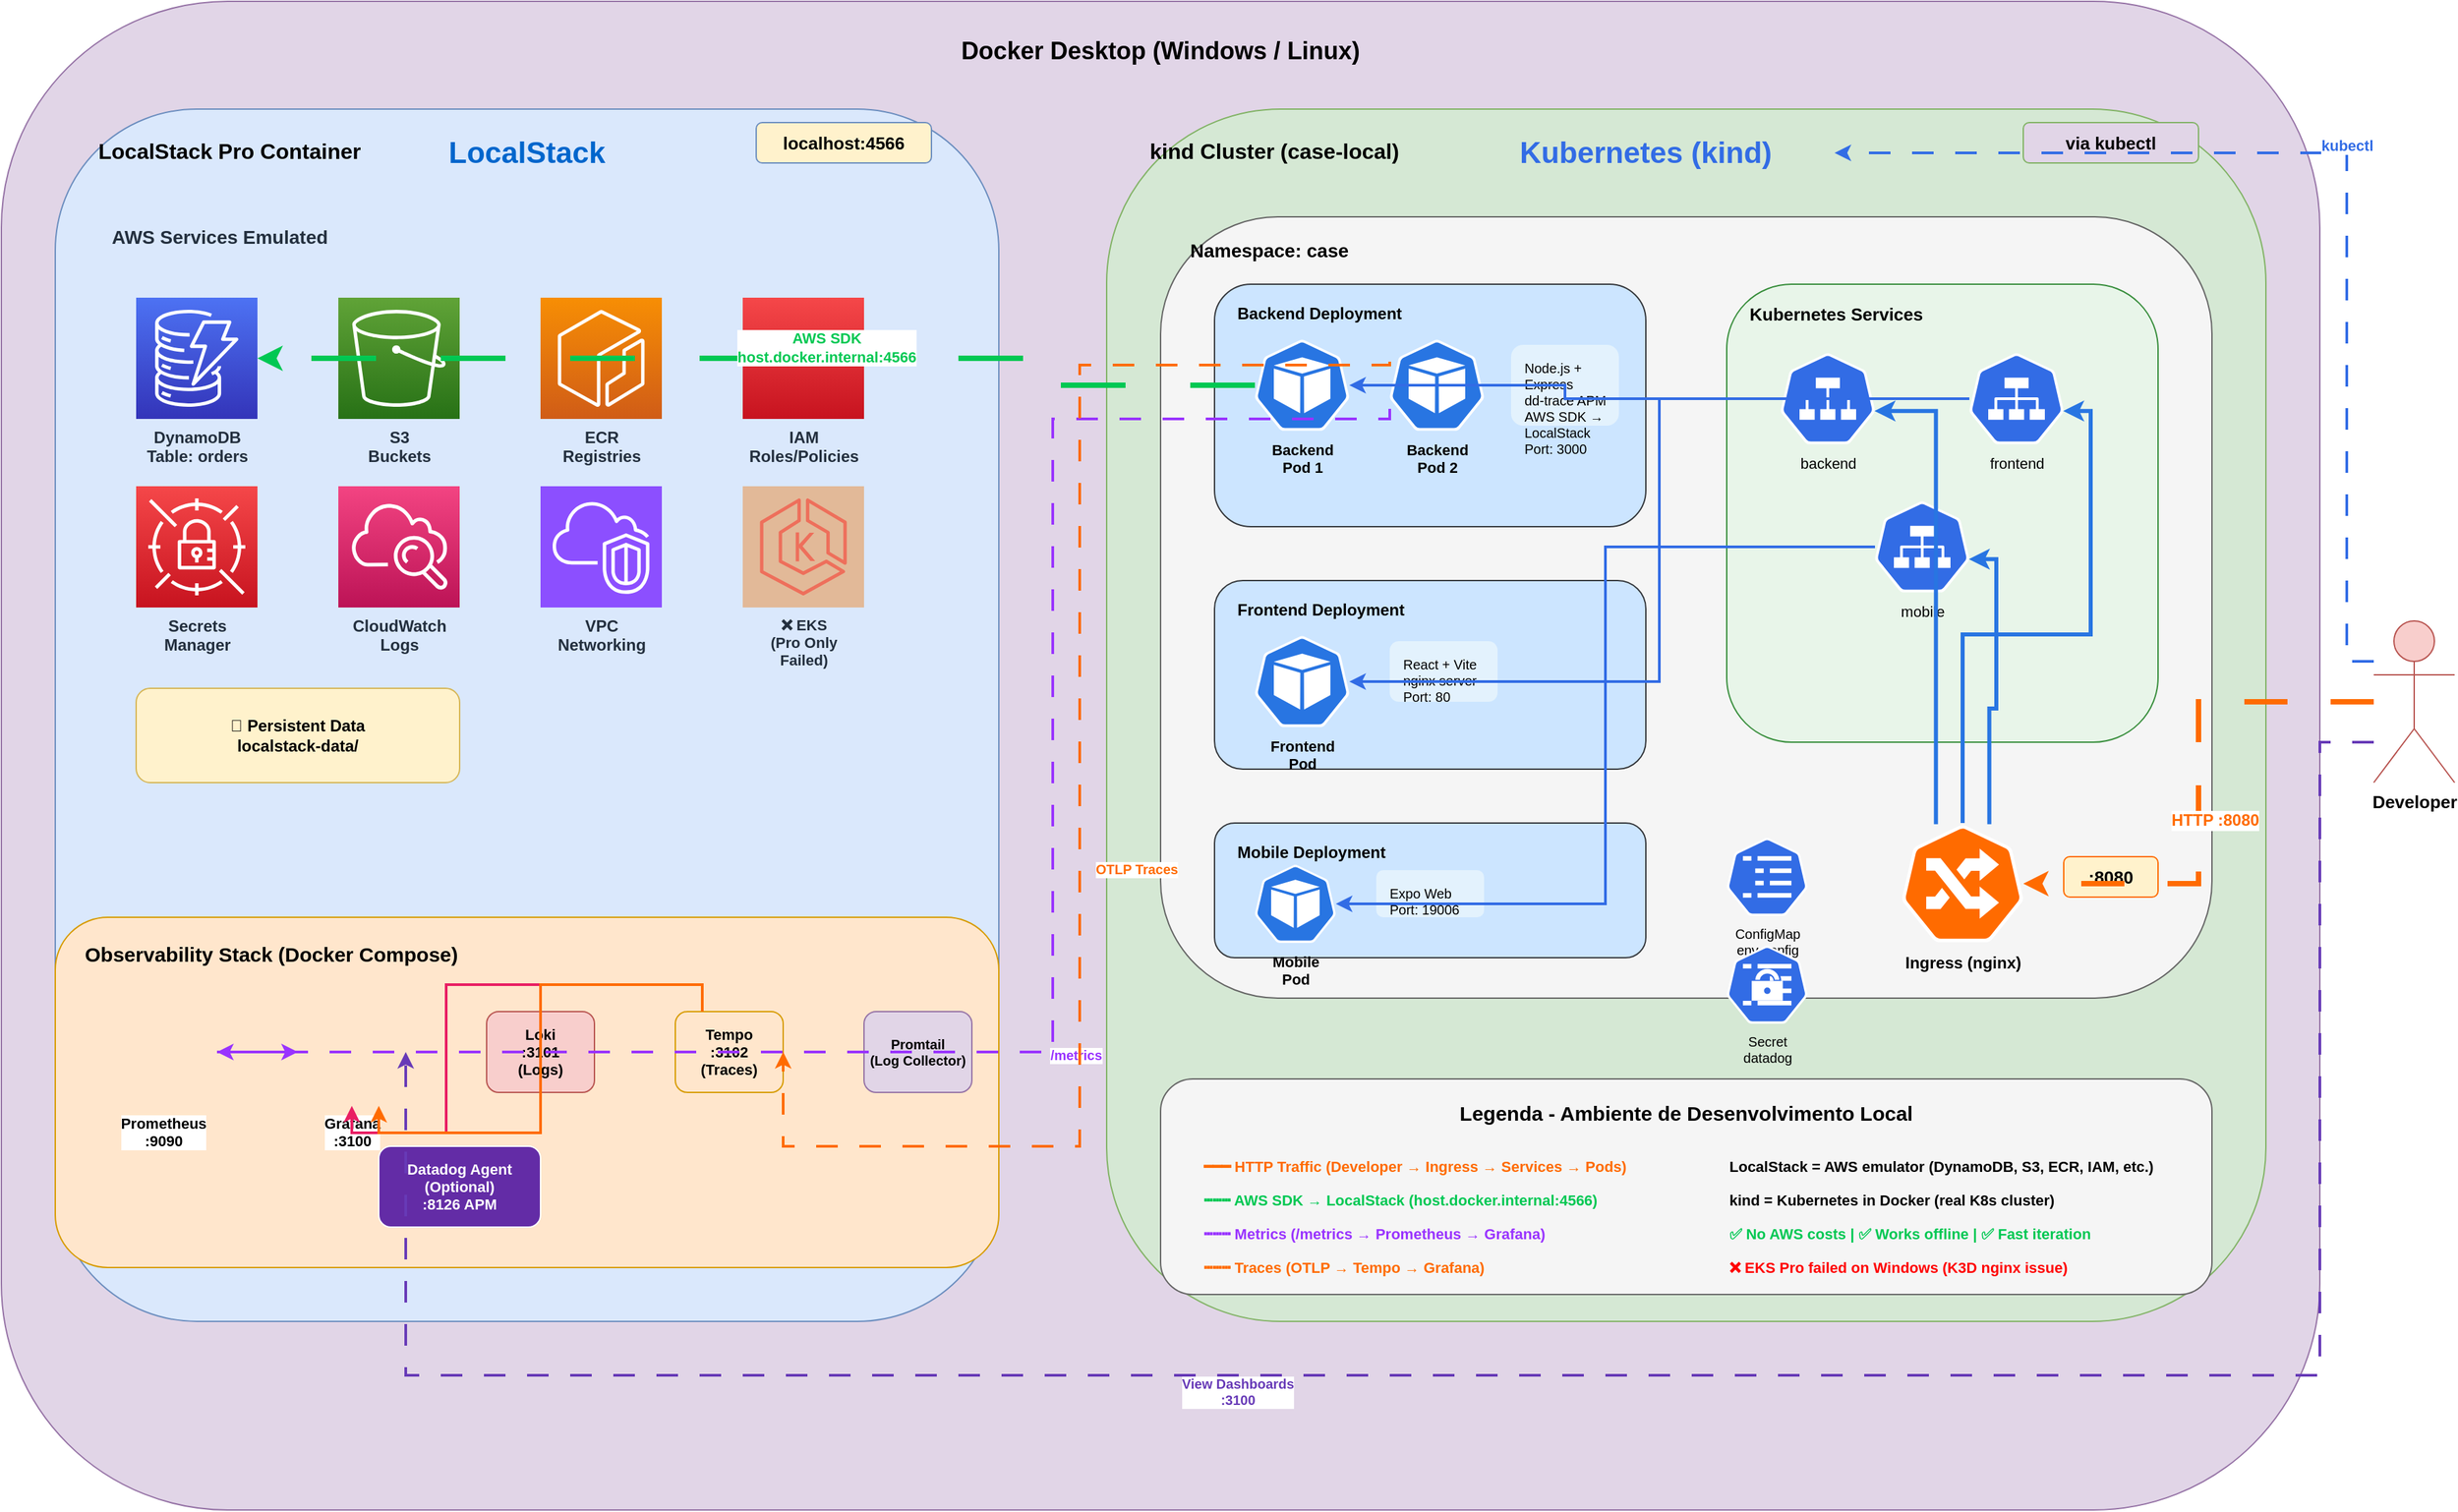 <mxfile>
    <diagram id="local-dev" name="Ambiente Local - LocalStack + kind">
        <mxGraphModel dx="2200" dy="1400" grid="1" gridSize="10" guides="1" tooltips="1" connect="1" arrows="1" fold="1" page="1" pageScale="1" pageWidth="1800" pageHeight="1200" math="0" shadow="0">
            <root>
                <mxCell id="0"/>
                <mxCell id="1" parent="0"/>
                
                <!-- Docker Desktop Container -->
                <mxCell id="docker-host" value="Docker Desktop (Windows / Linux)" style="rounded=1;whiteSpace=wrap;html=1;fillColor=#e1d5e7;strokeColor=#9673a6;fontSize=18;fontStyle=1;verticalAlign=top;align=center;spacingTop=20;" vertex="1" parent="1">
                    <mxGeometry x="40" y="40" width="1720" height="1120" as="geometry"/>
                </mxCell>
                
                <!-- LocalStack Container -->
                <mxCell id="localstack-container" value="LocalStack Pro Container" style="rounded=1;whiteSpace=wrap;html=1;fillColor=#dae8fc;strokeColor=#6c8ebf;fontSize=16;fontStyle=1;verticalAlign=top;align=left;spacingLeft=30;spacingTop=15;" vertex="1" parent="1">
                    <mxGeometry x="80" y="120" width="700" height="900" as="geometry"/>
                </mxCell>
                
                <mxCell id="ls-logo" value="LocalStack" style="text;html=1;strokeColor=none;fillColor=none;align=center;verticalAlign=middle;whiteSpace=wrap;rounded=0;fontSize=22;fontStyle=1;fontColor=#0066CC;" vertex="1" parent="1">
                    <mxGeometry x="320" y="135" width="220" height="35" as="geometry"/>
                </mxCell>
                
                <mxCell id="ls-port" value="localhost:4566" style="text;html=1;strokeColor=#6c8ebf;fillColor=#fff2cc;align=center;verticalAlign=middle;whiteSpace=wrap;rounded=1;fontSize=13;fontStyle=1;" vertex="1" parent="1">
                    <mxGeometry x="600" y="130" width="130" height="30" as="geometry"/>
                </mxCell>
                
                <!-- AWS Services in LocalStack -->
                <mxCell id="aws-services-title" value="AWS Services Emulated" style="text;html=1;strokeColor=none;fillColor=none;align=left;verticalAlign=middle;whiteSpace=wrap;rounded=0;fontSize=14;fontStyle=1;fontColor=#232F3E;" vertex="1" parent="1">
                    <mxGeometry x="120" y="200" width="260" height="30" as="geometry"/>
                </mxCell>
                
                <!-- DynamoDB Local -->
                <mxCell id="ddb-local" value="DynamoDB&#10;Table: orders" style="sketch=0;points=[[0,0,0],[0.25,0,0],[0.5,0,0],[0.75,0,0],[1,0,0],[0,1,0],[0.25,1,0],[0.5,1,0],[0.75,1,0],[1,1,0],[0,0.25,0],[0,0.5,0],[0,0.75,0],[1,0.25,0],[1,0.5,0],[1,0.75,0]];outlineConnect=0;fontColor=#232F3E;gradientColor=#4D72F3;gradientDirection=north;fillColor=#3334B9;strokeColor=#ffffff;dashed=0;verticalLabelPosition=bottom;verticalAlign=top;align=center;html=1;fontSize=12;fontStyle=1;aspect=fixed;shape=mxgraph.aws4.resourceIcon;resIcon=mxgraph.aws4.dynamodb;" vertex="1" parent="1">
                    <mxGeometry x="140" y="260" width="90" height="90" as="geometry"/>
                </mxCell>
                
                <!-- S3 Local -->
                <mxCell id="s3-local" value="S3&#10;Buckets" style="sketch=0;points=[[0,0,0],[0.25,0,0],[0.5,0,0],[0.75,0,0],[1,0,0],[0,1,0],[0.25,1,0],[0.5,1,0],[0.75,1,0],[1,1,0],[0,0.25,0],[0,0.5,0],[0,0.75,0],[1,0.25,0],[1,0.5,0],[1,0.75,0]];outlineConnect=0;fontColor=#232F3E;gradientColor=#60A337;gradientDirection=north;fillColor=#277116;strokeColor=#ffffff;dashed=0;verticalLabelPosition=bottom;verticalAlign=top;align=center;html=1;fontSize=12;fontStyle=1;aspect=fixed;shape=mxgraph.aws4.resourceIcon;resIcon=mxgraph.aws4.s3;" vertex="1" parent="1">
                    <mxGeometry x="290" y="260" width="90" height="90" as="geometry"/>
                </mxCell>
                
                <!-- ECR Local -->
                <mxCell id="ecr-local" value="ECR&#10;Registries" style="sketch=0;points=[[0,0,0],[0.25,0,0],[0.5,0,0],[0.75,0,0],[1,0,0],[0,1,0],[0.25,1,0],[0.5,1,0],[0.75,1,0],[1,1,0],[0,0.25,0],[0,0.5,0],[0,0.75,0],[1,0.25,0],[1,0.5,0],[1,0.75,0]];outlineConnect=0;fontColor=#232F3E;gradientColor=#F78E04;gradientDirection=north;fillColor=#D05C17;strokeColor=#ffffff;dashed=0;verticalLabelPosition=bottom;verticalAlign=top;align=center;html=1;fontSize=12;fontStyle=1;aspect=fixed;shape=mxgraph.aws4.resourceIcon;resIcon=mxgraph.aws4.ecr;" vertex="1" parent="1">
                    <mxGeometry x="440" y="260" width="90" height="90" as="geometry"/>
                </mxCell>
                
                <!-- IAM Local -->
                <mxCell id="iam-local" value="IAM&#10;Roles/Policies" style="sketch=0;points=[[0,0,0],[0.25,0,0],[0.5,0,0],[0.75,0,0],[1,0,0],[0,1,0],[0.25,1,0],[0.5,1,0],[0.75,1,0],[1,1,0],[0,0.25,0],[0,0.5,0],[0,0.75,0],[1,0.25,0],[1,0.5,0],[1,0.75,0]];outlineConnect=0;fontColor=#232F3E;gradientColor=#F54749;gradientDirection=north;fillColor=#C7131F;strokeColor=#ffffff;dashed=0;verticalLabelPosition=bottom;verticalAlign=top;align=center;html=1;fontSize=12;fontStyle=1;aspect=fixed;shape=mxgraph.aws4.resourceIcon;resIcon=mxgraph.aws4.iam;" vertex="1" parent="1">
                    <mxGeometry x="590" y="260" width="90" height="90" as="geometry"/>
                </mxCell>
                
                <!-- Secrets Manager Local -->
                <mxCell id="secrets-local" value="Secrets&#10;Manager" style="sketch=0;points=[[0,0,0],[0.25,0,0],[0.5,0,0],[0.75,0,0],[1,0,0],[0,1,0],[0.25,1,0],[0.5,1,0],[0.75,1,0],[1,1,0],[0,0.25,0],[0,0.5,0],[0,0.75,0],[1,0.25,0],[1,0.5,0],[1,0.75,0]];outlineConnect=0;fontColor=#232F3E;gradientColor=#F54749;gradientDirection=north;fillColor=#C7131F;strokeColor=#ffffff;dashed=0;verticalLabelPosition=bottom;verticalAlign=top;align=center;html=1;fontSize=12;fontStyle=1;aspect=fixed;shape=mxgraph.aws4.resourceIcon;resIcon=mxgraph.aws4.secrets_manager;" vertex="1" parent="1">
                    <mxGeometry x="140" y="400" width="90" height="90" as="geometry"/>
                </mxCell>
                
                <!-- CloudWatch Local -->
                <mxCell id="cloudwatch-local" value="CloudWatch&#10;Logs" style="sketch=0;points=[[0,0,0],[0.25,0,0],[0.5,0,0],[0.75,0,0],[1,0,0],[0,1,0],[0.25,1,0],[0.5,1,0],[0.75,1,0],[1,1,0],[0,0.25,0],[0,0.5,0],[0,0.75,0],[1,0.25,0],[1,0.5,0],[1,0.75,0]];outlineConnect=0;fontColor=#232F3E;gradientColor=#F34482;gradientDirection=north;fillColor=#BC1356;strokeColor=#ffffff;dashed=0;verticalLabelPosition=bottom;verticalAlign=top;align=center;html=1;fontSize=12;fontStyle=1;aspect=fixed;shape=mxgraph.aws4.resourceIcon;resIcon=mxgraph.aws4.cloudwatch;" vertex="1" parent="1">
                    <mxGeometry x="290" y="400" width="90" height="90" as="geometry"/>
                </mxCell>
                
                <!-- VPC Local -->
                <mxCell id="vpc-local" value="VPC&#10;Networking" style="sketch=0;points=[[0,0,0],[0.25,0,0],[0.5,0,0],[0.75,0,0],[1,0,0],[0,1,0],[0.25,1,0],[0.5,1,0],[0.75,1,0],[1,1,0],[0,0.25,0],[0,0.5,0],[0,0.75,0],[1,0.25,0],[1,0.5,0],[1,0.75,0]];outlineConnect=0;fontColor=#232F3E;gradientColor=none;fillColor=#8C4FFF;strokeColor=#ffffff;dashed=0;verticalLabelPosition=bottom;verticalAlign=top;align=center;html=1;fontSize=12;fontStyle=1;aspect=fixed;shape=mxgraph.aws4.resourceIcon;resIcon=mxgraph.aws4.vpc;" vertex="1" parent="1">
                    <mxGeometry x="440" y="400" width="90" height="90" as="geometry"/>
                </mxCell>
                
                <!-- EKS Not Available -->
                <mxCell id="eks-unavailable" value="❌ EKS&#10;(Pro Only&#10;Failed)" style="sketch=0;points=[[0,0,0],[0.25,0,0],[0.5,0,0],[0.75,0,0],[1,0,0],[0,1,0],[0.25,1,0],[0.5,1,0],[0.75,1,0],[1,1,0],[0,0.25,0],[0,0.5,0],[0,0.75,0],[1,0.25,0],[1,0.5,0],[1,0.75,0]];outlineConnect=0;fontColor=#232F3E;gradientColor=none;fillColor=#ED7100;strokeColor=#ff0000;dashed=1;verticalLabelPosition=bottom;verticalAlign=top;align=center;html=1;fontSize=11;fontStyle=1;aspect=fixed;shape=mxgraph.aws4.resourceIcon;resIcon=mxgraph.aws4.eks;opacity=40;" vertex="1" parent="1">
                    <mxGeometry x="590" y="400" width="90" height="90" as="geometry"/>
                </mxCell>
                
                <!-- Persistent Data -->
                <mxCell id="persistent-data" value="📁 Persistent Data&#10;localstack-data/" style="rounded=1;whiteSpace=wrap;html=1;fillColor=#fff2cc;strokeColor=#d6b656;fontSize=12;fontStyle=1;align=center;" vertex="1" parent="1">
                    <mxGeometry x="140" y="550" width="240" height="70" as="geometry"/>
                </mxCell>
                
                <!-- kind Cluster -->
                <mxCell id="kind-container" value="kind Cluster (case-local)" style="rounded=1;whiteSpace=wrap;html=1;fillColor=#d5e8d4;strokeColor=#82b366;fontSize=16;fontStyle=1;verticalAlign=top;align=left;spacingLeft=30;spacingTop=15;" vertex="1" parent="1">
                    <mxGeometry x="860" y="120" width="860" height="900" as="geometry"/>
                </mxCell>
                
                <mxCell id="kind-logo" value="Kubernetes (kind)" style="text;html=1;strokeColor=none;fillColor=none;align=center;verticalAlign=middle;whiteSpace=wrap;rounded=0;fontSize=22;fontStyle=1;fontColor=#326CE5;" vertex="1" parent="1">
                    <mxGeometry x="1120" y="135" width="280" height="35" as="geometry"/>
                </mxCell>
                
                <mxCell id="kind-access" value="via kubectl" style="text;html=1;strokeColor=#82b366;fillColor=#e1d5e7;align=center;verticalAlign=middle;whiteSpace=wrap;rounded=1;fontSize=13;fontStyle=1;" vertex="1" parent="1">
                    <mxGeometry x="1540" y="130" width="130" height="30" as="geometry"/>
                </mxCell>
                
                <!-- Namespace case -->
                <mxCell id="ns-case" value="Namespace: case" style="rounded=1;whiteSpace=wrap;html=1;fillColor=#f5f5f5;strokeColor=#666666;fontSize=14;fontStyle=1;verticalAlign=top;align=left;spacingLeft=20;spacingTop=10;" vertex="1" parent="1">
                    <mxGeometry x="900" y="200" width="780" height="580" as="geometry"/>
                </mxCell>
                
                <!-- Backend Deployment -->
                <mxCell id="backend-deployment" value="Backend Deployment" style="rounded=1;whiteSpace=wrap;html=1;fillColor=#CCE5FF;strokeColor=#36393d;fontSize=12;fontStyle=1;verticalAlign=top;align=left;spacingLeft=15;spacingTop=8;" vertex="1" parent="1">
                    <mxGeometry x="940" y="250" width="320" height="180" as="geometry"/>
                </mxCell>
                
                <!-- Backend Pods -->
                <mxCell id="be-pod-1" value="Backend&#10;Pod 1" style="sketch=0;html=1;dashed=0;whitespace=wrap;fillColor=#2875E2;strokeColor=#ffffff;points=[[0.005,0.63,0],[0.1,0.2,0],[0.9,0.2,0],[0.5,0,0],[0.995,0.63,0],[0.72,0.99,0],[0.5,1,0],[0.28,0.99,0]];verticalLabelPosition=bottom;align=center;verticalAlign=top;shape=mxgraph.kubernetes.icon;prIcon=pod;fontSize=11;fontStyle=1;" vertex="1" parent="backend-deployment">
                    <mxGeometry x="30" y="40" width="70" height="70" as="geometry"/>
                </mxCell>
                
                <mxCell id="be-pod-2" value="Backend&#10;Pod 2" style="sketch=0;html=1;dashed=0;whitespace=wrap;fillColor=#2875E2;strokeColor=#ffffff;points=[[0.005,0.63,0],[0.1,0.2,0],[0.9,0.2,0],[0.5,0,0],[0.995,0.63,0],[0.72,0.99,0],[0.5,1,0],[0.28,0.99,0]];verticalLabelPosition=bottom;align=center;verticalAlign=top;shape=mxgraph.kubernetes.icon;prIcon=pod;fontSize=11;fontStyle=1;" vertex="1" parent="backend-deployment">
                    <mxGeometry x="130" y="40" width="70" height="70" as="geometry"/>
                </mxCell>
                
                <mxCell id="be-details" value="Node.js + Express&#10;dd-trace APM&#10;AWS SDK → LocalStack&#10;Port: 3000" style="text;html=1;strokeColor=none;fillColor=#E3F2FD;align=left;verticalAlign=top;whiteSpace=wrap;rounded=1;fontSize=10;spacingLeft=8;spacingTop=5;" vertex="1" parent="backend-deployment">
                    <mxGeometry x="220" y="45" width="80" height="60" as="geometry"/>
                </mxCell>
                
                <!-- Frontend Deployment -->
                <mxCell id="frontend-deployment" value="Frontend Deployment" style="rounded=1;whiteSpace=wrap;html=1;fillColor=#CCE5FF;strokeColor=#36393d;fontSize=12;fontStyle=1;verticalAlign=top;align=left;spacingLeft=15;spacingTop=8;" vertex="1" parent="1">
                    <mxGeometry x="940" y="470" width="320" height="140" as="geometry"/>
                </mxCell>
                
                <!-- Frontend Pods -->
                <mxCell id="fe-pod-1" value="Frontend&#10;Pod" style="sketch=0;html=1;dashed=0;whitespace=wrap;fillColor=#2875E2;strokeColor=#ffffff;points=[[0.005,0.63,0],[0.1,0.2,0],[0.9,0.2,0],[0.5,0,0],[0.995,0.63,0],[0.72,0.99,0],[0.5,1,0],[0.28,0.99,0]];verticalLabelPosition=bottom;align=center;verticalAlign=top;shape=mxgraph.kubernetes.icon;prIcon=pod;fontSize=11;fontStyle=1;" vertex="1" parent="frontend-deployment">
                    <mxGeometry x="30" y="40" width="70" height="70" as="geometry"/>
                </mxCell>
                
                <mxCell id="fe-details" value="React + Vite&#10;nginx server&#10;Port: 80" style="text;html=1;strokeColor=none;fillColor=#E3F2FD;align=left;verticalAlign=top;whiteSpace=wrap;rounded=1;fontSize=10;spacingLeft=8;spacingTop=5;" vertex="1" parent="frontend-deployment">
                    <mxGeometry x="130" y="45" width="80" height="45" as="geometry"/>
                </mxCell>
                
                <!-- Mobile Deployment -->
                <mxCell id="mobile-deployment" value="Mobile Deployment" style="rounded=1;whiteSpace=wrap;html=1;fillColor=#CCE5FF;strokeColor=#36393d;fontSize=12;fontStyle=1;verticalAlign=top;align=left;spacingLeft=15;spacingTop=8;" vertex="1" parent="1">
                    <mxGeometry x="940" y="650" width="320" height="100" as="geometry"/>
                </mxCell>
                
                <!-- Mobile Pod -->
                <mxCell id="mobile-pod" value="Mobile&#10;Pod" style="sketch=0;html=1;dashed=0;whitespace=wrap;fillColor=#2875E2;strokeColor=#ffffff;points=[[0.005,0.63,0],[0.1,0.2,0],[0.9,0.2,0],[0.5,0,0],[0.995,0.63,0],[0.72,0.99,0],[0.5,1,0],[0.28,0.99,0]];verticalLabelPosition=bottom;align=center;verticalAlign=top;shape=mxgraph.kubernetes.icon;prIcon=pod;fontSize=11;fontStyle=1;" vertex="1" parent="mobile-deployment">
                    <mxGeometry x="30" y="30" width="60" height="60" as="geometry"/>
                </mxCell>
                
                <mxCell id="mobile-details" value="Expo Web&#10;Port: 19006" style="text;html=1;strokeColor=none;fillColor=#E3F2FD;align=left;verticalAlign=top;whiteSpace=wrap;rounded=1;fontSize=10;spacingLeft=8;spacingTop=5;" vertex="1" parent="mobile-deployment">
                    <mxGeometry x="120" y="35" width="80" height="35" as="geometry"/>
                </mxCell>
                
                <!-- K8s Services -->
                <mxCell id="k8s-svc-box" value="Kubernetes Services" style="rounded=1;whiteSpace=wrap;html=1;fillColor=#E8F5E9;strokeColor=#388E3C;fontSize=13;fontStyle=1;verticalAlign=top;align=left;spacingLeft=15;spacingTop=8;" vertex="1" parent="1">
                    <mxGeometry x="1320" y="250" width="320" height="340" as="geometry"/>
                </mxCell>
                
                <mxCell id="backend-svc-local" value="backend" style="sketch=0;html=1;dashed=0;whitespace=wrap;fillColor=#326CE5;strokeColor=#ffffff;points=[[0.005,0.63,0],[0.1,0.2,0],[0.9,0.2,0],[0.5,0,0],[0.995,0.63,0],[0.72,0.99,0],[0.5,1,0],[0.28,0.99,0]];verticalLabelPosition=bottom;align=center;verticalAlign=top;shape=mxgraph.kubernetes.icon;prIcon=svc;fontSize=11;" vertex="1" parent="k8s-svc-box">
                    <mxGeometry x="40" y="50" width="70" height="70" as="geometry"/>
                </mxCell>
                
                <mxCell id="frontend-svc-local" value="frontend" style="sketch=0;html=1;dashed=0;whitespace=wrap;fillColor=#326CE5;strokeColor=#ffffff;points=[[0.005,0.63,0],[0.1,0.2,0],[0.9,0.2,0],[0.5,0,0],[0.995,0.63,0],[0.72,0.99,0],[0.5,1,0],[0.28,0.99,0]];verticalLabelPosition=bottom;align=center;verticalAlign=top;shape=mxgraph.kubernetes.icon;prIcon=svc;fontSize=11;" vertex="1" parent="k8s-svc-box">
                    <mxGeometry x="180" y="50" width="70" height="70" as="geometry"/>
                </mxCell>
                
                <mxCell id="mobile-svc-local" value="mobile" style="sketch=0;html=1;dashed=0;whitespace=wrap;fillColor=#326CE5;strokeColor=#ffffff;points=[[0.005,0.63,0],[0.1,0.2,0],[0.9,0.2,0],[0.5,0,0],[0.995,0.63,0],[0.72,0.99,0],[0.5,1,0],[0.28,0.99,0]];verticalLabelPosition=bottom;align=center;verticalAlign=top;shape=mxgraph.kubernetes.icon;prIcon=svc;fontSize=11;" vertex="1" parent="k8s-svc-box">
                    <mxGeometry x="110" y="160" width="70" height="70" as="geometry"/>
                </mxCell>
                
                <!-- Ingress -->
                <mxCell id="ingress-local" value="Ingress (nginx)" style="sketch=0;html=1;dashed=0;whitespace=wrap;fillColor=#FF6B00;strokeColor=#ffffff;points=[[0.005,0.63,0],[0.1,0.2,0],[0.9,0.2,0],[0.5,0,0],[0.995,0.63,0],[0.72,0.99,0],[0.5,1,0],[0.28,0.99,0]];verticalLabelPosition=bottom;align=center;verticalAlign=top;shape=mxgraph.kubernetes.icon;prIcon=ing;fontSize=12;fontStyle=1;" vertex="1" parent="1">
                    <mxGeometry x="1450" y="650" width="90" height="90" as="geometry"/>
                </mxCell>
                
                <mxCell id="ingress-port-local" value=":8080" style="text;html=1;strokeColor=#FF6B00;fillColor=#fff2cc;align=center;verticalAlign=middle;whiteSpace=wrap;rounded=1;fontSize=13;fontStyle=1;" vertex="1" parent="1">
                    <mxGeometry x="1570" y="675" width="70" height="30" as="geometry"/>
                </mxCell>
                
                <!-- ConfigMap & Secret -->
                <mxCell id="configmap-local" value="ConfigMap&#10;env-config" style="sketch=0;html=1;dashed=0;whitespace=wrap;fillColor=#326CE5;strokeColor=#ffffff;points=[[0.005,0.63,0],[0.1,0.2,0],[0.9,0.2,0],[0.5,0,0],[0.995,0.63,0],[0.72,0.99,0],[0.5,1,0],[0.28,0.99,0]];verticalLabelPosition=bottom;align=center;verticalAlign=top;shape=mxgraph.kubernetes.icon;prIcon=cm;fontSize=10;" vertex="1" parent="1">
                    <mxGeometry x="1320" y="660" width="60" height="60" as="geometry"/>
                </mxCell>
                
                <mxCell id="secret-local" value="Secret&#10;datadog" style="sketch=0;html=1;dashed=0;whitespace=wrap;fillColor=#326CE5;strokeColor=#ffffff;points=[[0,0.63,0],[0.1,0.2,0],[0.9,0.2,0],[0.5,0,0],[0.995,0.63,0],[0.72,0.99,0],[0.5,1,0],[0.28,0.99,0]];verticalLabelPosition=bottom;align=center;verticalAlign=top;shape=mxgraph.kubernetes.icon;prIcon=secret;fontSize=10;" vertex="1" parent="1">
                    <mxGeometry x="1320" y="740" width="60" height="60" as="geometry"/>
                </mxCell>
                
                <!-- Observability Stack -->
                <mxCell id="obs-stack" value="Observability Stack (Docker Compose)" style="rounded=1;whiteSpace=wrap;html=1;fillColor=#ffe6cc;strokeColor=#d79b00;fontSize=15;fontStyle=1;verticalAlign=top;align=left;spacingLeft=20;spacingTop=12;" vertex="1" parent="1">
                    <mxGeometry x="80" y="720" width="700" height="260" as="geometry"/>
                </mxCell>
                
                <!-- Prometheus -->
                <mxCell id="prometheus-local" value="Prometheus&#10;:9090" style="shape=image;html=1;verticalAlign=top;verticalLabelPosition=bottom;labelBackgroundColor=#ffffff;imageAspect=0;aspect=fixed;image=https://cdn4.iconfinder.com/data/icons/logos-and-brands/512/255_Prometheus_Logo-128.png;fontSize=11;fontStyle=1;" vertex="1" parent="obs-stack">
                    <mxGeometry x="40" y="60" width="80" height="80" as="geometry"/>
                </mxCell>
                
                <!-- Grafana -->
                <mxCell id="grafana-local" value="Grafana&#10;:3100" style="shape=image;html=1;verticalAlign=top;verticalLabelPosition=bottom;labelBackgroundColor=#ffffff;imageAspect=0;aspect=fixed;image=https://cdn4.iconfinder.com/data/icons/logos-and-brands/512/141_Grafana_logo_logos-128.png;fontSize=11;fontStyle=1;" vertex="1" parent="obs-stack">
                    <mxGeometry x="180" y="60" width="80" height="80" as="geometry"/>
                </mxCell>
                
                <!-- Loki -->
                <mxCell id="loki-local" value="Loki&#10;:3101&#10;(Logs)" style="rounded=1;whiteSpace=wrap;html=1;fillColor=#f8cecc;strokeColor=#b85450;fontSize=11;fontStyle=1;" vertex="1" parent="obs-stack">
                    <mxGeometry x="320" y="70" width="80" height="60" as="geometry"/>
                </mxCell>
                
                <!-- Tempo -->
                <mxCell id="tempo-local" value="Tempo&#10;:3102&#10;(Traces)" style="rounded=1;whiteSpace=wrap;html=1;fillColor=#ffe6cc;strokeColor=#d79b00;fontSize=11;fontStyle=1;" vertex="1" parent="obs-stack">
                    <mxGeometry x="460" y="70" width="80" height="60" as="geometry"/>
                </mxCell>
                
                <!-- Promtail -->
                <mxCell id="promtail-local" value="Promtail&#10;(Log Collector)" style="rounded=1;whiteSpace=wrap;html=1;fillColor=#e1d5e7;strokeColor=#9673a6;fontSize=10;fontStyle=1;" vertex="1" parent="obs-stack">
                    <mxGeometry x="600" y="70" width="80" height="60" as="geometry"/>
                </mxCell>
                
                <!-- Datadog Agent (Optional) -->
                <mxCell id="dd-agent-local" value="Datadog Agent&#10;(Optional)&#10;:8126 APM" style="rounded=1;whiteSpace=wrap;html=1;fillColor=#632CA6;strokeColor=#ffffff;fontColor=#ffffff;fontSize=11;fontStyle=1;" vertex="1" parent="obs-stack">
                    <mxGeometry x="240" y="170" width="120" height="60" as="geometry"/>
                </mxCell>
                
                <!-- Developer -->
                <mxCell id="developer-local" value="Developer" style="shape=umlActor;verticalLabelPosition=bottom;verticalAlign=top;html=1;outlineConnect=0;fillColor=#f8cecc;strokeColor=#b85450;fontSize=13;fontStyle=1;" vertex="1" parent="1">
                    <mxGeometry x="1800" y="500" width="60" height="120" as="geometry"/>
                </mxCell>
                
                <!-- CONNECTIONS WITH ANIMATIONS -->
                
                <!-- Developer -> Ingress -->
                <mxCell id="conn-dev-ing" style="edgeStyle=orthogonalEdgeStyle;rounded=0;orthogonalLoop=1;jettySize=auto;html=1;strokeWidth=4;strokeColor=#FF6B00;entryX=1;entryY=0.5;entryDx=0;entryDy=0;entryPerimeter=0;exitX=0;exitY=0.5;exitDx=0;exitDy=0;exitPerimeter=0;dashed=1;dashPattern=8 8;" edge="1" parent="1" source="developer-local" target="ingress-local">
                    <mxGeometry relative="1" as="geometry"/>
                </mxCell>
                <mxCell id="conn-dev-ing-label" value="HTTP :8080" style="edgeLabel;html=1;align=center;verticalAlign=middle;resizable=0;points=[];fontSize=12;fontStyle=1;fontColor=#FF6B00;labelBackgroundColor=#ffffff;" vertex="1" connectable="0" parent="conn-dev-ing">
                    <mxGeometry x="0.1" y="2" relative="1" as="geometry">
                        <mxPoint x="10" as="offset"/>
                    </mxGeometry>
                </mxCell>
                
                <!-- Ingress -> Services -->
                <mxCell id="conn-ing-besvc" style="edgeStyle=orthogonalEdgeStyle;rounded=0;orthogonalLoop=1;jettySize=auto;html=1;strokeWidth=3;strokeColor=#2875E2;entryX=0.995;entryY=0.63;entryDx=0;entryDy=0;entryPerimeter=0;exitX=0.28;exitY=0.01;exitDx=0;exitDy=0;exitPerimeter=0;" edge="1" parent="1" source="ingress-local" target="backend-svc-local">
                    <mxGeometry relative="1" as="geometry"/>
                </mxCell>
                
                <mxCell id="conn-ing-fesvc" style="edgeStyle=orthogonalEdgeStyle;rounded=0;orthogonalLoop=1;jettySize=auto;html=1;strokeWidth=3;strokeColor=#2875E2;entryX=0.995;entryY=0.63;entryDx=0;entryDy=0;entryPerimeter=0;exitX=0.5;exitY=0;exitDx=0;exitDy=0;exitPerimeter=0;" edge="1" parent="1" source="ingress-local" target="frontend-svc-local">
                    <mxGeometry relative="1" as="geometry"/>
                </mxCell>
                
                <mxCell id="conn-ing-mobsvc" style="edgeStyle=orthogonalEdgeStyle;rounded=0;orthogonalLoop=1;jettySize=auto;html=1;strokeWidth=3;strokeColor=#2875E2;entryX=0.995;entryY=0.63;entryDx=0;entryDy=0;entryPerimeter=0;exitX=0.72;exitY=0.01;exitDx=0;exitDy=0;exitPerimeter=0;" edge="1" parent="1" source="ingress-local" target="mobile-svc-local">
                    <mxGeometry relative="1" as="geometry"/>
                </mxCell>
                
                <!-- Services -> Pods -->
                <mxCell id="conn-besvc-pod" style="edgeStyle=orthogonalEdgeStyle;rounded=0;orthogonalLoop=1;jettySize=auto;html=1;strokeWidth=2;strokeColor=#326CE5;entryX=1;entryY=0.5;entryDx=0;entryDy=0;entryPerimeter=0;exitX=0;exitY=0.5;exitDx=0;exitDy=0;exitPerimeter=0;" edge="1" parent="1" source="backend-svc-local" target="be-pod-1">
                    <mxGeometry relative="1" as="geometry"/>
                </mxCell>
                
                <mxCell id="conn-fesvc-pod" style="edgeStyle=orthogonalEdgeStyle;rounded=0;orthogonalLoop=1;jettySize=auto;html=1;strokeWidth=2;strokeColor=#326CE5;entryX=1;entryY=0.5;entryDx=0;entryDy=0;entryPerimeter=0;exitX=0;exitY=0.5;exitDx=0;exitDy=0;exitPerimeter=0;" edge="1" parent="1" source="frontend-svc-local" target="fe-pod-1">
                    <mxGeometry relative="1" as="geometry"/>
                </mxCell>
                
                <mxCell id="conn-mobsvc-pod" style="edgeStyle=orthogonalEdgeStyle;rounded=0;orthogonalLoop=1;jettySize=auto;html=1;strokeWidth=2;strokeColor=#326CE5;entryX=1;entryY=0.5;entryDx=0;entryDy=0;entryPerimeter=0;exitX=0;exitY=0.5;exitDx=0;exitDy=0;exitPerimeter=0;" edge="1" parent="1" source="mobile-svc-local" target="mobile-pod">
                    <mxGeometry relative="1" as="geometry"/>
                </mxCell>
                
                <!-- Backend -> LocalStack DynamoDB -->
                <mxCell id="conn-be-ddb" style="edgeStyle=orthogonalEdgeStyle;rounded=0;orthogonalLoop=1;jettySize=auto;html=1;strokeWidth=4;strokeColor=#00C853;entryX=1;entryY=0.5;entryDx=0;entryDy=0;entryPerimeter=0;exitX=0;exitY=0.5;exitDx=0;exitDy=0;exitPerimeter=0;dashed=1;dashPattern=12 12;" edge="1" parent="1" source="be-pod-1" target="ddb-local">
                    <mxGeometry relative="1" as="geometry">
                        <Array as="points">
                            <mxPoint x="820" y="325"/>
                            <mxPoint x="820" y="305"/>
                        </Array>
                    </mxGeometry>
                </mxCell>
                <mxCell id="conn-be-ddb-label" value="AWS SDK&#10;host.docker.internal:4566" style="edgeLabel;html=1;align=center;verticalAlign=middle;resizable=0;points=[];fontSize=11;fontStyle=1;fontColor=#00C853;labelBackgroundColor=#ffffff;" vertex="1" connectable="0" parent="conn-be-ddb">
                    <mxGeometry x="0.1" y="2" relative="1" as="geometry">
                        <mxPoint x="80" y="-10" as="offset"/>
                    </mxGeometry>
                </mxCell>
                
                <!-- Backend -> Prometheus -->
                <mxCell id="conn-be-prom" style="edgeStyle=orthogonalEdgeStyle;rounded=0;orthogonalLoop=1;jettySize=auto;html=1;strokeWidth=2;strokeColor=#9933FF;entryX=1;entryY=0.5;entryDx=0;entryDy=0;exitX=0;exitY=0.75;exitDx=0;exitDy=0;exitPerimeter=0;dashed=1;dashPattern=8 8;" edge="1" parent="1" source="be-pod-2" target="prometheus-local">
                    <mxGeometry relative="1" as="geometry">
                        <Array as="points">
                            <mxPoint x="820" y="350"/>
                            <mxPoint x="820" y="820"/>
                        </Array>
                    </mxGeometry>
                </mxCell>
                <mxCell id="conn-be-prom-label" value="/metrics" style="edgeLabel;html=1;align=center;verticalAlign=middle;resizable=0;points=[];fontSize=10;fontStyle=1;fontColor=#9933FF;labelBackgroundColor=#ffffff;" vertex="1" connectable="0" parent="conn-be-prom">
                    <mxGeometry x="0.1" y="2" relative="1" as="geometry">
                        <mxPoint x="30" as="offset"/>
                    </mxGeometry>
                </mxCell>
                
                <!-- Backend -> Tempo (Traces) -->
                <mxCell id="conn-be-tempo" style="edgeStyle=orthogonalEdgeStyle;rounded=0;orthogonalLoop=1;jettySize=auto;html=1;strokeWidth=2;strokeColor=#FF6B00;entryX=1;entryY=0.5;entryDx=0;entryDy=0;exitX=0;exitY=0.25;exitDx=0;exitDy=0;exitPerimeter=0;dashed=1;dashPattern=8 8;" edge="1" parent="1" source="be-pod-2" target="tempo-local">
                    <mxGeometry relative="1" as="geometry">
                        <Array as="points">
                            <mxPoint x="840" y="310"/>
                            <mxPoint x="840" y="890"/>
                        </Array>
                    </mxGeometry>
                </mxCell>
                <mxCell id="conn-be-tempo-label" value="OTLP Traces" style="edgeLabel;html=1;align=center;verticalAlign=middle;resizable=0;points=[];fontSize=10;fontStyle=1;fontColor=#FF6B00;labelBackgroundColor=#ffffff;" vertex="1" connectable="0" parent="conn-be-tempo">
                    <mxGeometry x="0.1" y="2" relative="1" as="geometry">
                        <mxPoint x="40" as="offset"/>
                    </mxGeometry>
                </mxCell>
                
                <!-- Prometheus -> Grafana -->
                <mxCell id="conn-prom-graf" style="edgeStyle=orthogonalEdgeStyle;rounded=0;orthogonalLoop=1;jettySize=auto;html=1;strokeWidth=2;strokeColor=#9933FF;entryX=0;entryY=0.5;entryDx=0;entryDy=0;exitX=1;exitY=0.5;exitDx=0;exitDy=0;" edge="1" parent="1" source="prometheus-local" target="grafana-local">
                    <mxGeometry relative="1" as="geometry"/>
                </mxCell>
                
                <!-- Loki -> Grafana -->
                <mxCell id="conn-loki-graf" style="edgeStyle=orthogonalEdgeStyle;rounded=0;orthogonalLoop=1;jettySize=auto;html=1;strokeWidth=2;strokeColor=#E91E63;entryX=0.5;entryY=1;entryDx=0;entryDy=0;exitX=0.5;exitY=0;exitDx=0;exitDy=0;" edge="1" parent="1" source="loki-local" target="grafana-local">
                    <mxGeometry relative="1" as="geometry"/>
                </mxCell>
                
                <!-- Tempo -> Grafana -->
                <mxCell id="conn-tempo-graf" style="edgeStyle=orthogonalEdgeStyle;rounded=0;orthogonalLoop=1;jettySize=auto;html=1;strokeWidth=2;strokeColor=#FF6B00;entryX=0.75;entryY=1;entryDx=0;entryDy=0;exitX=0.25;exitY=0;exitDx=0;exitDy=0;" edge="1" parent="1" source="tempo-local" target="grafana-local">
                    <mxGeometry relative="1" as="geometry"/>
                </mxCell>
                
                <!-- Developer -> Grafana -->
                <mxCell id="conn-dev-graf" style="edgeStyle=orthogonalEdgeStyle;rounded=0;orthogonalLoop=1;jettySize=auto;html=1;strokeWidth=2;strokeColor=#673AB7;entryX=1;entryY=0.5;entryDx=0;entryDy=0;exitX=0;exitY=0.75;exitDx=0;exitDy=0;exitPerimeter=0;dashed=1;dashPattern=8 8;" edge="1" parent="1" source="developer-local" target="grafana-local">
                    <mxGeometry relative="1" as="geometry">
                        <Array as="points">
                            <mxPoint x="1760" y="590"/>
                            <mxPoint x="1760" y="1060"/>
                            <mxPoint x="340" y="1060"/>
                            <mxPoint x="340" y="840"/>
                        </Array>
                    </mxGeometry>
                </mxCell>
                <mxCell id="conn-dev-graf-label" value="View Dashboards&#10;:3100" style="edgeLabel;html=1;align=center;verticalAlign=middle;resizable=0;points=[];fontSize=10;fontStyle=1;fontColor=#673AB7;labelBackgroundColor=#ffffff;" vertex="1" connectable="0" parent="conn-dev-graf">
                    <mxGeometry x="0.1" y="2" relative="1" as="geometry">
                        <mxPoint x="-120" y="10" as="offset"/>
                    </mxGeometry>
                </mxCell>
                
                <!-- Developer -> kubectl -->
                <mxCell id="conn-dev-kubectl" style="edgeStyle=orthogonalEdgeStyle;rounded=0;orthogonalLoop=1;jettySize=auto;html=1;strokeWidth=2;strokeColor=#326CE5;entryX=1;entryY=0.5;entryDx=0;entryDy=0;exitX=0;exitY=0.25;exitDx=0;exitDy=0;exitPerimeter=0;dashed=1;dashPattern=8 8;" edge="1" parent="1" source="developer-local" target="kind-logo">
                    <mxGeometry relative="1" as="geometry">
                        <Array as="points">
                            <mxPoint x="1780" y="530"/>
                            <mxPoint x="1780" y="153"/>
                        </Array>
                    </mxGeometry>
                </mxCell>
                <mxCell id="conn-dev-kubectl-label" value="kubectl" style="edgeLabel;html=1;align=center;verticalAlign=middle;resizable=0;points=[];fontSize=11;fontStyle=1;fontColor=#326CE5;labelBackgroundColor=#ffffff;" vertex="1" connectable="0" parent="conn-dev-kubectl">
                    <mxGeometry x="0.1" y="2" relative="1" as="geometry">
                        <mxPoint x="30" y="-8" as="offset"/>
                    </mxGeometry>
                </mxCell>
                
                <!-- Legend -->
                <mxCell id="legend-local" value="" style="rounded=1;whiteSpace=wrap;html=1;fillColor=#f5f5f5;strokeColor=#666666;" vertex="1" parent="1">
                    <mxGeometry x="900" y="840" width="780" height="160" as="geometry"/>
                </mxCell>
                
                <mxCell id="legend-title-local" value="Legenda - Ambiente de Desenvolvimento Local" style="text;html=1;strokeColor=none;fillColor=none;align=center;verticalAlign=middle;whiteSpace=wrap;rounded=0;fontSize=15;fontStyle=1" vertex="1" parent="1">
                    <mxGeometry x="1050" y="850" width="480" height="30" as="geometry"/>
                </mxCell>
                
                <mxCell id="leg-local-1" value="━━━  HTTP Traffic (Developer → Ingress → Services → Pods)" style="text;html=1;strokeColor=none;fillColor=none;align=left;verticalAlign=middle;whiteSpace=wrap;rounded=0;fontSize=11;fontColor=#FF6B00;fontStyle=1" vertex="1" parent="1">
                    <mxGeometry x="930" y="895" width="360" height="20" as="geometry"/>
                </mxCell>
                
                <mxCell id="leg-local-2" value="┅┅┅  AWS SDK → LocalStack (host.docker.internal:4566)" style="text;html=1;strokeColor=none;fillColor=none;align=left;verticalAlign=middle;whiteSpace=wrap;rounded=0;fontSize=11;fontColor=#00C853;fontStyle=1" vertex="1" parent="1">
                    <mxGeometry x="930" y="920" width="360" height="20" as="geometry"/>
                </mxCell>
                
                <mxCell id="leg-local-3" value="┅┅┅  Metrics (/metrics → Prometheus → Grafana)" style="text;html=1;strokeColor=none;fillColor=none;align=left;verticalAlign=middle;whiteSpace=wrap;rounded=0;fontSize=11;fontColor=#9933FF;fontStyle=1" vertex="1" parent="1">
                    <mxGeometry x="930" y="945" width="360" height="20" as="geometry"/>
                </mxCell>
                
                <mxCell id="leg-local-4" value="┅┅┅  Traces (OTLP → Tempo → Grafana)" style="text;html=1;strokeColor=none;fillColor=none;align=left;verticalAlign=middle;whiteSpace=wrap;rounded=0;fontSize=11;fontColor=#FF6B00;fontStyle=1" vertex="1" parent="1">
                    <mxGeometry x="930" y="970" width="360" height="20" as="geometry"/>
                </mxCell>
                
                <mxCell id="leg-local-5" value="LocalStack = AWS emulator (DynamoDB, S3, ECR, IAM, etc.)" style="text;html=1;strokeColor=none;fillColor=none;align=left;verticalAlign=middle;whiteSpace=wrap;rounded=0;fontSize=11;fontStyle=1" vertex="1" parent="1">
                    <mxGeometry x="1320" y="895" width="340" height="20" as="geometry"/>
                </mxCell>
                
                <mxCell id="leg-local-6" value="kind = Kubernetes in Docker (real K8s cluster)" style="text;html=1;strokeColor=none;fillColor=none;align=left;verticalAlign=middle;whiteSpace=wrap;rounded=0;fontSize=11;fontStyle=1" vertex="1" parent="1">
                    <mxGeometry x="1320" y="920" width="340" height="20" as="geometry"/>
                </mxCell>
                
                <mxCell id="leg-local-7" value="✅ No AWS costs  |  ✅ Works offline  |  ✅ Fast iteration" style="text;html=1;strokeColor=none;fillColor=none;align=left;verticalAlign=middle;whiteSpace=wrap;rounded=0;fontSize=11;fontStyle=1;fontColor=#00C853;" vertex="1" parent="1">
                    <mxGeometry x="1320" y="945" width="340" height="20" as="geometry"/>
                </mxCell>
                
                <mxCell id="leg-local-8" value="❌ EKS Pro failed on Windows (K3D nginx issue)" style="text;html=1;strokeColor=none;fillColor=none;align=left;verticalAlign=middle;whiteSpace=wrap;rounded=0;fontSize=11;fontStyle=1;fontColor=#ff0000;" vertex="1" parent="1">
                    <mxGeometry x="1320" y="970" width="340" height="20" as="geometry"/>
                </mxCell>
                
            </root>
        </mxGraphModel>
    </diagram>
</mxfile>
